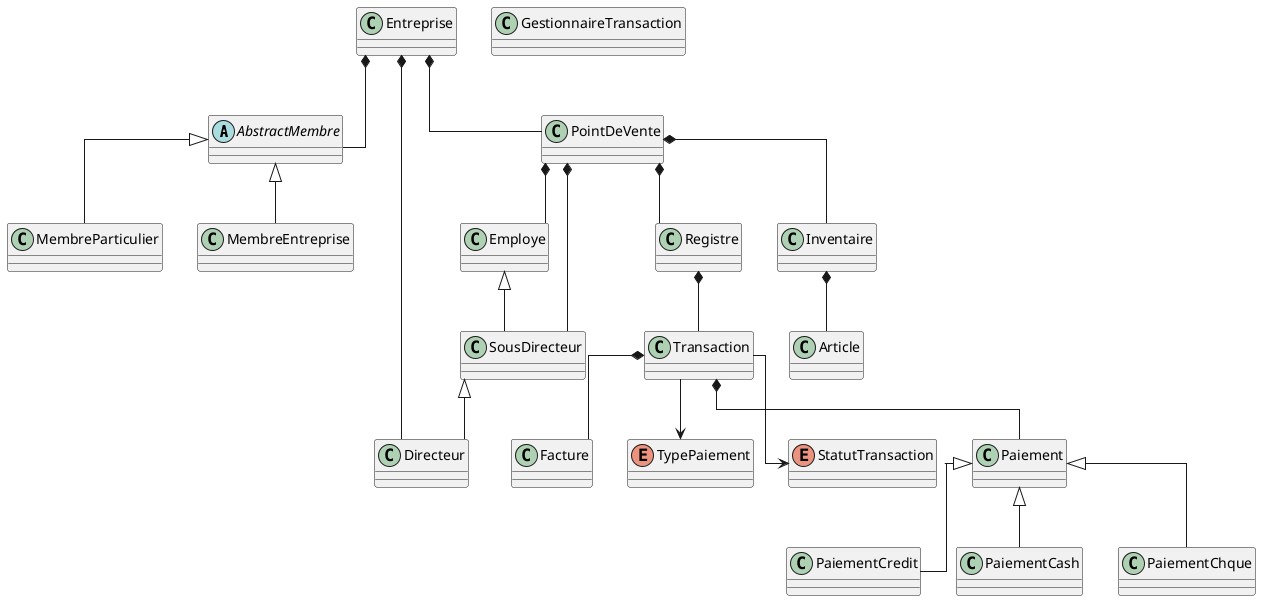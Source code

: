 @startuml

skinparam linetype ortho

abstract class AbstractMembre {

}

class MembreParticulier extends AbstractMembre {

}

class MembreEntreprise extends AbstractMembre {
}

class Employe {

}

class Directeur extends SousDirecteur{

}

class SousDirecteur extends Employe {
}

class Transaction {
}

class GestionnaireTransaction {
}

class Article {
}

class Facture {
}

class Registre {
}

enum TypePaiement{}

enum StatutTransaction{}

class Entreprise {}

class PointDeVente {}

class Inventaire {}

class Paiement {}

class PaiementCredit extends Paiement {}

class PaiementCash extends Paiement {}

class PaiementChque extends Paiement {}

Entreprise *-- PointDeVente
PointDeVente *-- Inventaire
Inventaire *-- Article
Entreprise *-- Directeur
PointDeVente *-- SousDirecteur
PointDeVente *-- Employe
PointDeVente *-- Registre

Registre *-- Transaction
Transaction --> TypePaiement
Transaction --> StatutTransaction
Transaction *-- Facture
Transaction *-- Paiement

Entreprise *-- AbstractMembre

@enduml

